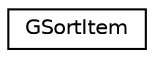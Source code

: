 digraph G
{
  edge [fontname="Helvetica",fontsize="10",labelfontname="Helvetica",labelfontsize="10"];
  node [fontname="Helvetica",fontsize="10",shape=record];
  rankdir="LR";
  Node1 [label="GSortItem",height=0.2,width=0.4,color="black", fillcolor="white", style="filled",URL="$class_g_sort_item.html",tooltip="graphic item representing a Sort"];
}

